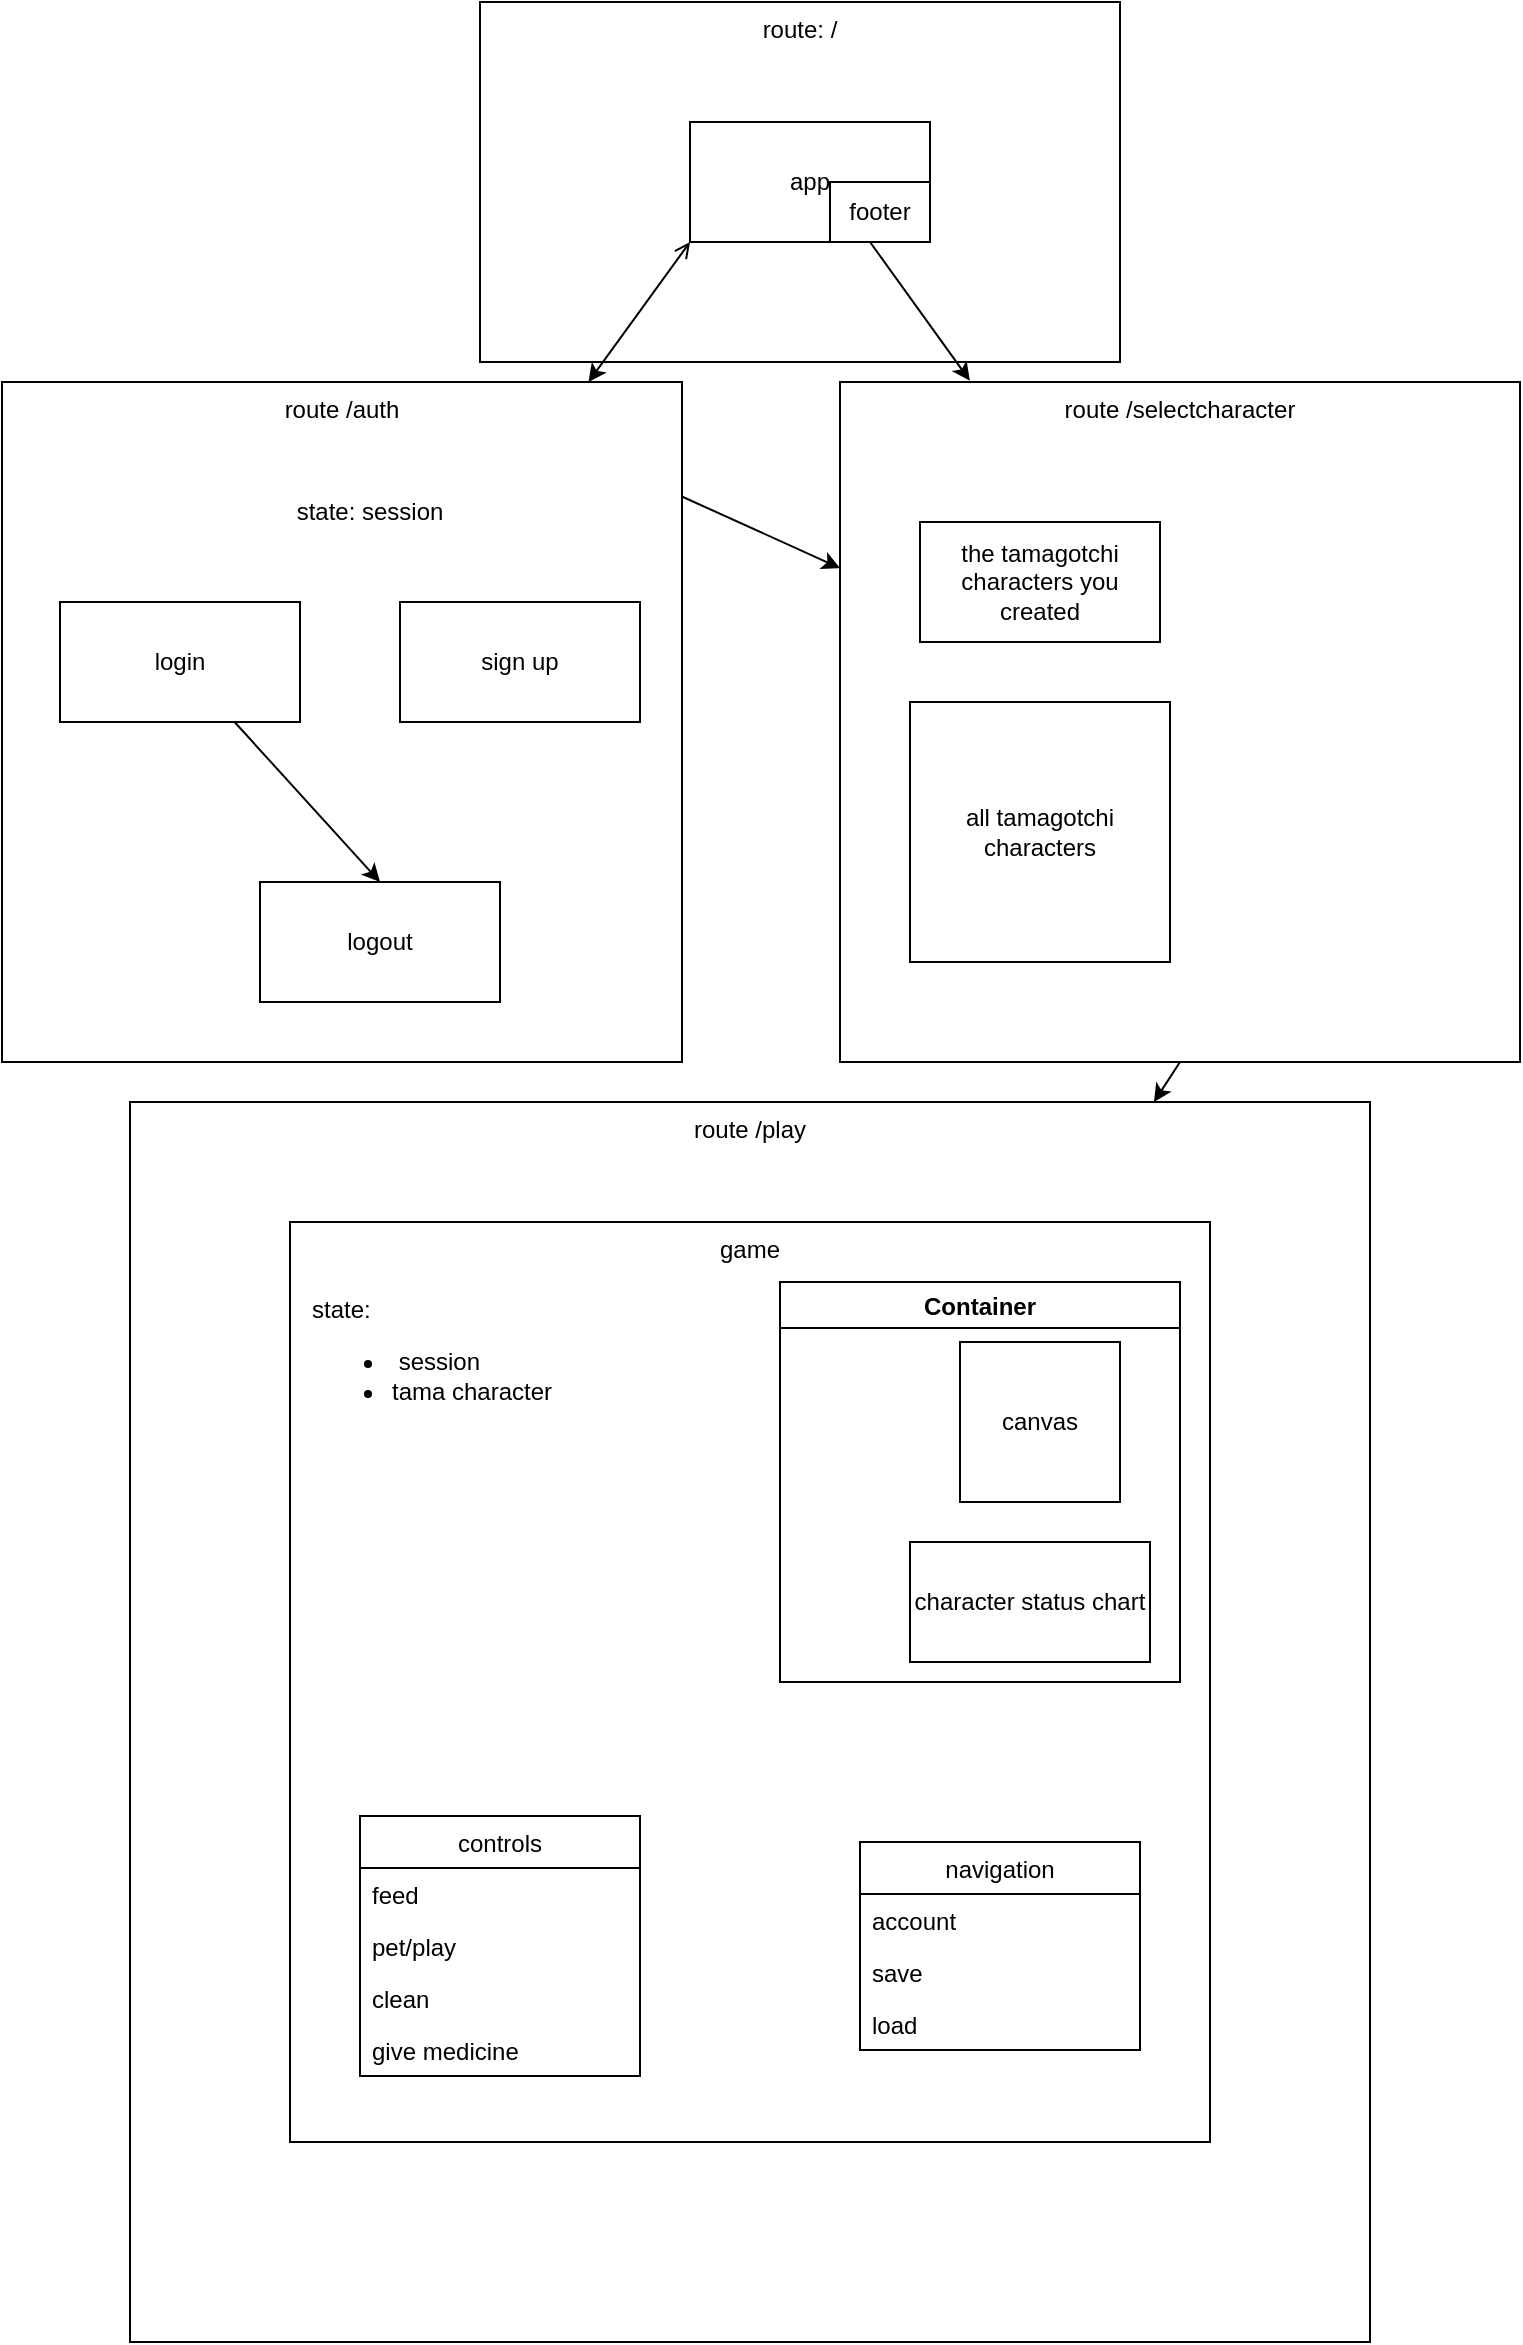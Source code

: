 <mxfile>
    <diagram id="Z8-dsudKGo-zxtGtscHh" name="Page-1">
        <mxGraphModel dx="1066" dy="591" grid="1" gridSize="10" guides="1" tooltips="1" connect="1" arrows="1" fold="1" page="1" pageScale="1" pageWidth="850" pageHeight="1100" math="0" shadow="0">
            <root>
                <mxCell id="0"/>
                <mxCell id="1" parent="0"/>
                <mxCell id="3" value="route /auth" style="whiteSpace=wrap;html=1;aspect=fixed;align=center;verticalAlign=top;" vertex="1" parent="1">
                    <mxGeometry x="81" y="190" width="340" height="340" as="geometry"/>
                </mxCell>
                <mxCell id="4" value="route: /" style="rounded=0;whiteSpace=wrap;html=1;verticalAlign=top;" vertex="1" parent="1">
                    <mxGeometry x="320" width="320" height="180" as="geometry"/>
                </mxCell>
                <mxCell id="7" style="edgeStyle=none;html=1;exitX=0;exitY=1;exitDx=0;exitDy=0;startArrow=open;startFill=0;" edge="1" parent="1" source="2" target="3">
                    <mxGeometry relative="1" as="geometry"/>
                </mxCell>
                <mxCell id="17" style="edgeStyle=none;html=1;startArrow=none;startFill=0;exitX=0.999;exitY=0.168;exitDx=0;exitDy=0;exitPerimeter=0;" edge="1" parent="1" source="3" target="14">
                    <mxGeometry relative="1" as="geometry"/>
                </mxCell>
                <mxCell id="32" style="edgeStyle=none;html=1;exitX=0.75;exitY=1;exitDx=0;exitDy=0;entryX=0.191;entryY=-0.002;entryDx=0;entryDy=0;entryPerimeter=0;startArrow=none;startFill=0;" edge="1" parent="1" source="2" target="14">
                    <mxGeometry relative="1" as="geometry"/>
                </mxCell>
                <mxCell id="2" value="app" style="rounded=0;whiteSpace=wrap;html=1;" vertex="1" parent="1">
                    <mxGeometry x="425" y="60" width="120" height="60" as="geometry"/>
                </mxCell>
                <mxCell id="5" value="sign up" style="rounded=0;whiteSpace=wrap;html=1;" vertex="1" parent="1">
                    <mxGeometry x="280" y="300" width="120" height="60" as="geometry"/>
                </mxCell>
                <mxCell id="13" style="edgeStyle=none;html=1;entryX=0.5;entryY=0;entryDx=0;entryDy=0;startArrow=none;startFill=0;" edge="1" parent="1" source="6" target="9">
                    <mxGeometry relative="1" as="geometry"/>
                </mxCell>
                <mxCell id="6" value="login" style="rounded=0;whiteSpace=wrap;html=1;" vertex="1" parent="1">
                    <mxGeometry x="110" y="300" width="120" height="60" as="geometry"/>
                </mxCell>
                <mxCell id="8" value="state: session" style="text;html=1;strokeColor=none;fillColor=none;align=center;verticalAlign=middle;whiteSpace=wrap;rounded=0;" vertex="1" parent="1">
                    <mxGeometry x="170" y="230" width="190" height="50" as="geometry"/>
                </mxCell>
                <mxCell id="9" value="logout" style="rounded=0;whiteSpace=wrap;html=1;" vertex="1" parent="1">
                    <mxGeometry x="210" y="440" width="120" height="60" as="geometry"/>
                </mxCell>
                <mxCell id="31" style="edgeStyle=none;html=1;exitX=0.5;exitY=1;exitDx=0;exitDy=0;startArrow=none;startFill=0;" edge="1" parent="1" source="14" target="18">
                    <mxGeometry relative="1" as="geometry"/>
                </mxCell>
                <mxCell id="14" value="route /selectcharacter" style="whiteSpace=wrap;html=1;aspect=fixed;align=center;verticalAlign=top;" vertex="1" parent="1">
                    <mxGeometry x="500" y="190" width="340" height="340" as="geometry"/>
                </mxCell>
                <mxCell id="15" value="all tamagotchi characters" style="whiteSpace=wrap;html=1;aspect=fixed;" vertex="1" parent="1">
                    <mxGeometry x="535" y="350" width="130" height="130" as="geometry"/>
                </mxCell>
                <mxCell id="16" value="the tamagotchi characters you created" style="rounded=0;whiteSpace=wrap;html=1;" vertex="1" parent="1">
                    <mxGeometry x="540" y="260" width="120" height="60" as="geometry"/>
                </mxCell>
                <mxCell id="18" value="route /play" style="whiteSpace=wrap;html=1;aspect=fixed;align=center;verticalAlign=top;" vertex="1" parent="1">
                    <mxGeometry x="145" y="550" width="620" height="620" as="geometry"/>
                </mxCell>
                <mxCell id="19" value="game" style="whiteSpace=wrap;html=1;aspect=fixed;verticalAlign=top;" vertex="1" parent="1">
                    <mxGeometry x="225" y="610" width="460" height="460" as="geometry"/>
                </mxCell>
                <mxCell id="21" value="controls" style="swimlane;fontStyle=0;childLayout=stackLayout;horizontal=1;startSize=26;fillColor=none;horizontalStack=0;resizeParent=1;resizeParentMax=0;resizeLast=0;collapsible=1;marginBottom=0;" vertex="1" parent="1">
                    <mxGeometry x="260" y="907" width="140" height="130" as="geometry"/>
                </mxCell>
                <mxCell id="22" value="feed" style="text;strokeColor=none;fillColor=none;align=left;verticalAlign=top;spacingLeft=4;spacingRight=4;overflow=hidden;rotatable=0;points=[[0,0.5],[1,0.5]];portConstraint=eastwest;" vertex="1" parent="21">
                    <mxGeometry y="26" width="140" height="26" as="geometry"/>
                </mxCell>
                <mxCell id="23" value="pet/play" style="text;strokeColor=none;fillColor=none;align=left;verticalAlign=top;spacingLeft=4;spacingRight=4;overflow=hidden;rotatable=0;points=[[0,0.5],[1,0.5]];portConstraint=eastwest;" vertex="1" parent="21">
                    <mxGeometry y="52" width="140" height="26" as="geometry"/>
                </mxCell>
                <mxCell id="24" value="clean" style="text;strokeColor=none;fillColor=none;align=left;verticalAlign=top;spacingLeft=4;spacingRight=4;overflow=hidden;rotatable=0;points=[[0,0.5],[1,0.5]];portConstraint=eastwest;" vertex="1" parent="21">
                    <mxGeometry y="78" width="140" height="26" as="geometry"/>
                </mxCell>
                <mxCell id="25" value="give medicine" style="text;strokeColor=none;fillColor=none;align=left;verticalAlign=top;spacingLeft=4;spacingRight=4;overflow=hidden;rotatable=0;points=[[0,0.5],[1,0.5]];portConstraint=eastwest;" vertex="1" parent="21">
                    <mxGeometry y="104" width="140" height="26" as="geometry"/>
                </mxCell>
                <mxCell id="26" value="navigation" style="swimlane;fontStyle=0;childLayout=stackLayout;horizontal=1;startSize=26;fillColor=none;horizontalStack=0;resizeParent=1;resizeParentMax=0;resizeLast=0;collapsible=1;marginBottom=0;" vertex="1" parent="1">
                    <mxGeometry x="510" y="920" width="140" height="104" as="geometry"/>
                </mxCell>
                <mxCell id="27" value="account" style="text;strokeColor=none;fillColor=none;align=left;verticalAlign=top;spacingLeft=4;spacingRight=4;overflow=hidden;rotatable=0;points=[[0,0.5],[1,0.5]];portConstraint=eastwest;" vertex="1" parent="26">
                    <mxGeometry y="26" width="140" height="26" as="geometry"/>
                </mxCell>
                <mxCell id="28" value="save" style="text;strokeColor=none;fillColor=none;align=left;verticalAlign=top;spacingLeft=4;spacingRight=4;overflow=hidden;rotatable=0;points=[[0,0.5],[1,0.5]];portConstraint=eastwest;" vertex="1" parent="26">
                    <mxGeometry y="52" width="140" height="26" as="geometry"/>
                </mxCell>
                <mxCell id="29" value="load" style="text;strokeColor=none;fillColor=none;align=left;verticalAlign=top;spacingLeft=4;spacingRight=4;overflow=hidden;rotatable=0;points=[[0,0.5],[1,0.5]];portConstraint=eastwest;" vertex="1" parent="26">
                    <mxGeometry y="78" width="140" height="26" as="geometry"/>
                </mxCell>
                <mxCell id="30" value="state:&lt;br&gt;&lt;ul&gt;&lt;li&gt;&amp;nbsp;session&lt;/li&gt;&lt;li&gt;tama character&lt;/li&gt;&lt;/ul&gt;" style="text;html=1;strokeColor=none;fillColor=none;align=left;verticalAlign=top;whiteSpace=wrap;rounded=0;" vertex="1" parent="1">
                    <mxGeometry x="234" y="640" width="145" height="110" as="geometry"/>
                </mxCell>
                <mxCell id="33" value="Container" style="swimlane;" vertex="1" parent="1">
                    <mxGeometry x="470" y="640" width="200" height="200" as="geometry"/>
                </mxCell>
                <mxCell id="34" value="character status chart" style="rounded=0;whiteSpace=wrap;html=1;" vertex="1" parent="33">
                    <mxGeometry x="65" y="130" width="120" height="60" as="geometry"/>
                </mxCell>
                <mxCell id="20" value="canvas" style="whiteSpace=wrap;html=1;aspect=fixed;" vertex="1" parent="1">
                    <mxGeometry x="560" y="670" width="80" height="80" as="geometry"/>
                </mxCell>
                <mxCell id="35" value="footer" style="rounded=0;whiteSpace=wrap;html=1;" vertex="1" parent="1">
                    <mxGeometry x="495" y="90" width="50" height="30" as="geometry"/>
                </mxCell>
            </root>
        </mxGraphModel>
    </diagram>
</mxfile>